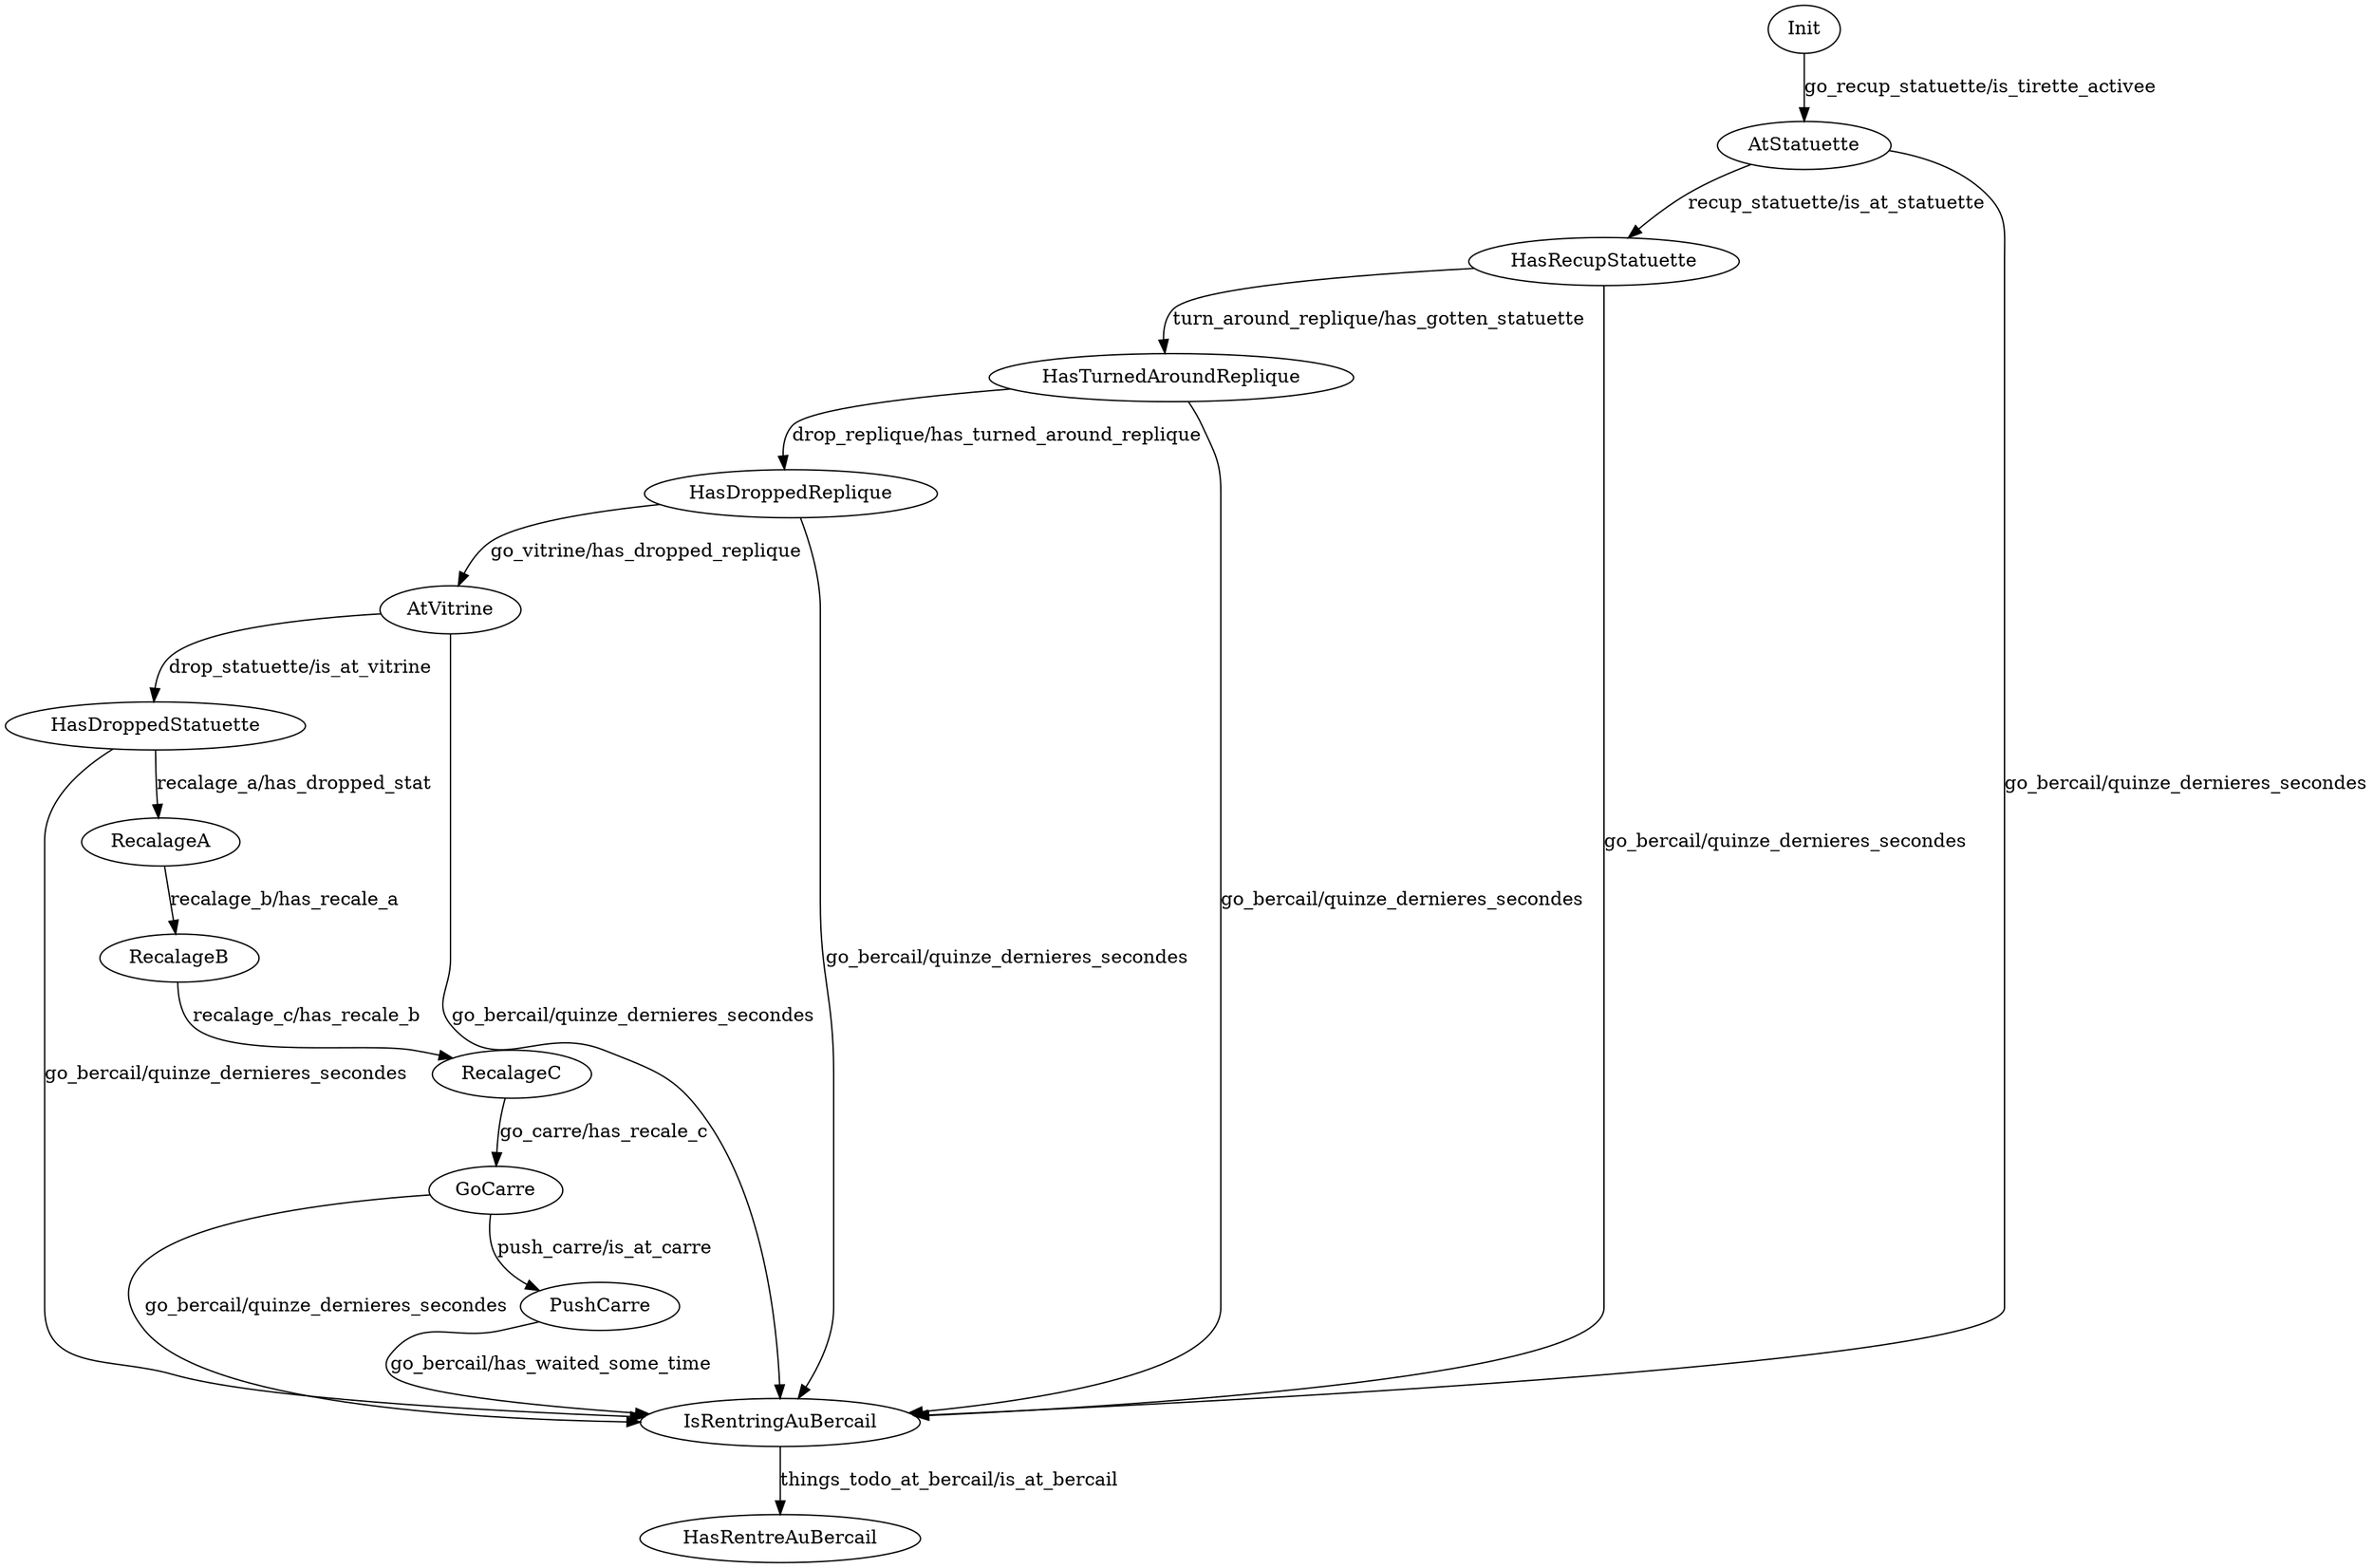 //init Init
digraph EnacStrat {
    Init [comment="on_init"]
    //retour au bercail en cas de pb de temps
    {AtStatuette HasRecupStatuette HasTurnedAroundReplique HasDroppedReplique AtVitrine HasDroppedStatuette
        GoCarre
    } -> IsRentringAuBercail
        [label="go_bercail/quinze_dernieres_secondes"]
    {}
    
    IsRentringAuBercail -> HasRentreAuBercail [label="things_todo_at_bercail/is_at_bercail"]

    //sequence: depot de la replique et recuperation de la statuette
    Init -> AtStatuette
        [label="go_recup_statuette/is_tirette_activee"]
    AtStatuette -> HasRecupStatuette
        [label="recup_statuette/is_at_statuette"]
    HasRecupStatuette -> HasTurnedAroundReplique
        [label="turn_around_replique/has_gotten_statuette"]
    HasTurnedAroundReplique -> HasDroppedReplique
        [label="drop_replique/has_turned_around_replique"]
    HasDroppedReplique -> AtVitrine
        [label="go_vitrine/has_dropped_replique"]
    AtVitrine -> HasDroppedStatuette
        [label="drop_statuette/is_at_vitrine"]

    HasDroppedStatuette -> RecalageA
        [label="recalage_a/has_dropped_stat"]

    RecalageA -> RecalageB
        [label="recalage_b/has_recale_a"]
    
    RecalageB -> RecalageC
        [label="recalage_c/has_recale_b"]
    
    //sequence: recuperation des palets et depot sur la galerie
    //recuperation des 3 palets
    RecalageC -> GoCarre
        [label="go_carre/has_recale_c"]
    
    GoCarre -> PushCarre
        [label="push_carre/is_at_carre"]
    
    PushCarre -> IsRentringAuBercail
        [label="go_bercail/has_waited_some_time"]

}